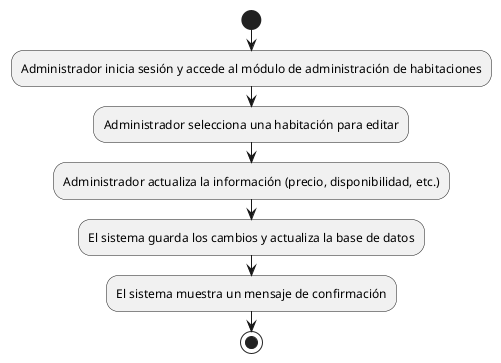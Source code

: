 <<<<<<< HEAD
@startuml
start
:Administrador inicia sesión y accede al módulo de administración de habitaciones;
:Administrador selecciona una habitación para editar;
:Administrador actualiza la información (precio, disponibilidad, etc.);
:El sistema guarda los cambios y actualiza la base de datos;
:El sistema muestra un mensaje de confirmación;
stop
@enduml
=======
@startuml
start
:Administrador inicia sesión y accede al módulo de administración de habitaciones;
:Administrador selecciona una habitación para editar;
:Administrador actualiza la información (precio, disponibilidad, etc.);
:El sistema guarda los cambios y actualiza la base de datos;
:El sistema muestra un mensaje de confirmación;
stop
@enduml
>>>>>>> 41a1424d6440151b615a0c9781d2feef87f73b9f
